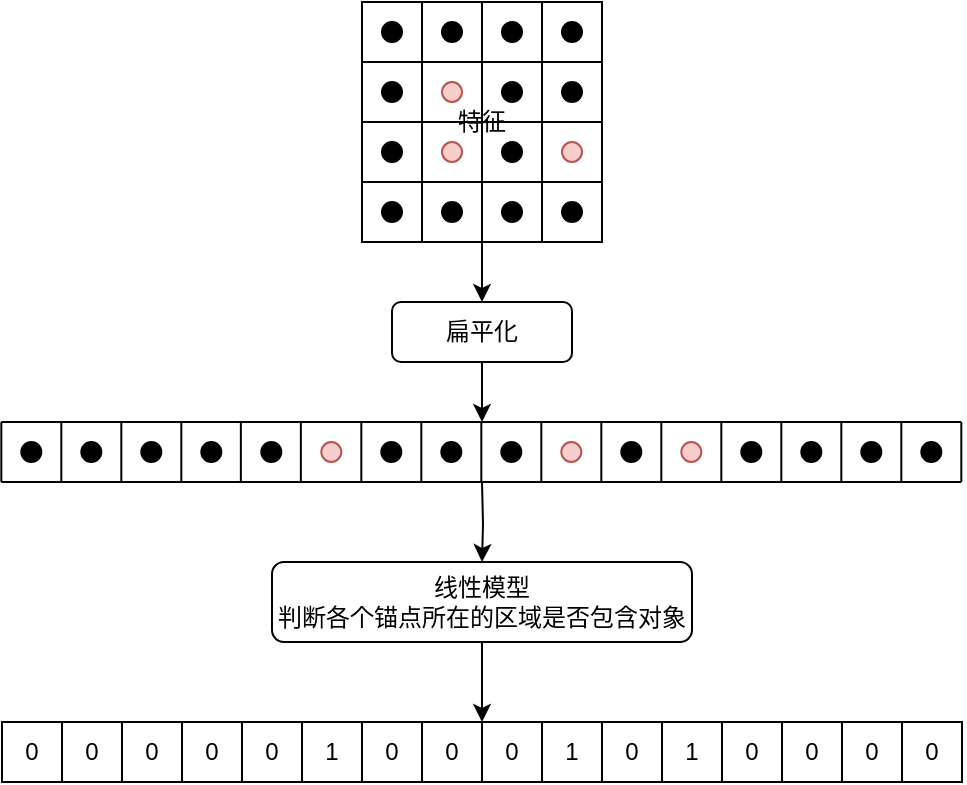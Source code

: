 <mxfile version="13.6.2" type="device"><diagram id="sna1dgevB8x1cfBZE8Zx" name="Page-1"><mxGraphModel dx="1185" dy="653" grid="1" gridSize="10" guides="1" tooltips="1" connect="1" arrows="1" fold="1" page="1" pageScale="1" pageWidth="827" pageHeight="1169" math="0" shadow="0"><root><mxCell id="0"/><mxCell id="1" parent="0"/><mxCell id="Fu-6GH_Ip6cILRxB5Xvl-126" style="edgeStyle=orthogonalEdgeStyle;rounded=0;orthogonalLoop=1;jettySize=auto;html=1;exitX=0.5;exitY=1;exitDx=0;exitDy=0;entryX=0.5;entryY=0;entryDx=0;entryDy=0;" edge="1" parent="1" source="Fu-6GH_Ip6cILRxB5Xvl-2" target="Fu-6GH_Ip6cILRxB5Xvl-121"><mxGeometry relative="1" as="geometry"/></mxCell><mxCell id="Fu-6GH_Ip6cILRxB5Xvl-2" value="特征" style="rounded=0;whiteSpace=wrap;html=1;" vertex="1" parent="1"><mxGeometry x="210" y="50" width="120" height="120" as="geometry"/></mxCell><mxCell id="Fu-6GH_Ip6cILRxB5Xvl-3" value="" style="endArrow=none;html=1;exitX=0;exitY=0.25;exitDx=0;exitDy=0;entryX=1;entryY=0.25;entryDx=0;entryDy=0;" edge="1" parent="1" source="Fu-6GH_Ip6cILRxB5Xvl-2" target="Fu-6GH_Ip6cILRxB5Xvl-2"><mxGeometry width="50" height="50" relative="1" as="geometry"><mxPoint x="210" y="270" as="sourcePoint"/><mxPoint x="260" y="220" as="targetPoint"/></mxGeometry></mxCell><mxCell id="Fu-6GH_Ip6cILRxB5Xvl-4" value="" style="endArrow=none;html=1;exitX=0;exitY=0.5;exitDx=0;exitDy=0;entryX=1;entryY=0.5;entryDx=0;entryDy=0;" edge="1" parent="1" source="Fu-6GH_Ip6cILRxB5Xvl-2" target="Fu-6GH_Ip6cILRxB5Xvl-2"><mxGeometry width="50" height="50" relative="1" as="geometry"><mxPoint x="220" y="90" as="sourcePoint"/><mxPoint x="340" y="90" as="targetPoint"/></mxGeometry></mxCell><mxCell id="Fu-6GH_Ip6cILRxB5Xvl-5" value="" style="endArrow=none;html=1;exitX=0;exitY=0.75;exitDx=0;exitDy=0;entryX=1;entryY=0.75;entryDx=0;entryDy=0;" edge="1" parent="1" source="Fu-6GH_Ip6cILRxB5Xvl-2" target="Fu-6GH_Ip6cILRxB5Xvl-2"><mxGeometry width="50" height="50" relative="1" as="geometry"><mxPoint x="230" y="100" as="sourcePoint"/><mxPoint x="350" y="100" as="targetPoint"/></mxGeometry></mxCell><mxCell id="Fu-6GH_Ip6cILRxB5Xvl-6" value="" style="endArrow=none;html=1;exitX=0.25;exitY=1;exitDx=0;exitDy=0;entryX=0.25;entryY=0;entryDx=0;entryDy=0;" edge="1" parent="1" source="Fu-6GH_Ip6cILRxB5Xvl-2" target="Fu-6GH_Ip6cILRxB5Xvl-2"><mxGeometry width="50" height="50" relative="1" as="geometry"><mxPoint x="220" y="150" as="sourcePoint"/><mxPoint x="340" y="150" as="targetPoint"/></mxGeometry></mxCell><mxCell id="Fu-6GH_Ip6cILRxB5Xvl-7" value="" style="endArrow=none;html=1;exitX=0.5;exitY=1;exitDx=0;exitDy=0;entryX=0.5;entryY=0;entryDx=0;entryDy=0;" edge="1" parent="1" source="Fu-6GH_Ip6cILRxB5Xvl-2" target="Fu-6GH_Ip6cILRxB5Xvl-2"><mxGeometry width="50" height="50" relative="1" as="geometry"><mxPoint x="250" y="180" as="sourcePoint"/><mxPoint x="250" y="60" as="targetPoint"/></mxGeometry></mxCell><mxCell id="Fu-6GH_Ip6cILRxB5Xvl-8" value="" style="endArrow=none;html=1;exitX=0.75;exitY=1;exitDx=0;exitDy=0;entryX=0.75;entryY=0;entryDx=0;entryDy=0;" edge="1" parent="1" source="Fu-6GH_Ip6cILRxB5Xvl-2" target="Fu-6GH_Ip6cILRxB5Xvl-2"><mxGeometry width="50" height="50" relative="1" as="geometry"><mxPoint x="280" y="180" as="sourcePoint"/><mxPoint x="280" y="60" as="targetPoint"/></mxGeometry></mxCell><mxCell id="Fu-6GH_Ip6cILRxB5Xvl-10" value="" style="ellipse;whiteSpace=wrap;html=1;aspect=fixed;align=center;fillColor=#000000;" vertex="1" parent="1"><mxGeometry x="220" y="60" width="10" height="10" as="geometry"/></mxCell><mxCell id="Fu-6GH_Ip6cILRxB5Xvl-11" value="" style="ellipse;whiteSpace=wrap;html=1;aspect=fixed;align=center;fillColor=#000000;" vertex="1" parent="1"><mxGeometry x="250" y="60" width="10" height="10" as="geometry"/></mxCell><mxCell id="Fu-6GH_Ip6cILRxB5Xvl-12" value="" style="ellipse;whiteSpace=wrap;html=1;aspect=fixed;align=center;fillColor=#000000;" vertex="1" parent="1"><mxGeometry x="280" y="60" width="10" height="10" as="geometry"/></mxCell><mxCell id="Fu-6GH_Ip6cILRxB5Xvl-13" value="" style="ellipse;whiteSpace=wrap;html=1;aspect=fixed;align=center;fillColor=#000000;" vertex="1" parent="1"><mxGeometry x="310" y="60" width="10" height="10" as="geometry"/></mxCell><mxCell id="Fu-6GH_Ip6cILRxB5Xvl-14" value="" style="ellipse;whiteSpace=wrap;html=1;aspect=fixed;align=center;fillColor=#000000;" vertex="1" parent="1"><mxGeometry x="220" y="90" width="10" height="10" as="geometry"/></mxCell><mxCell id="Fu-6GH_Ip6cILRxB5Xvl-15" value="" style="ellipse;whiteSpace=wrap;html=1;aspect=fixed;align=center;fillColor=#f8cecc;strokeColor=#b85450;" vertex="1" parent="1"><mxGeometry x="250" y="90" width="10" height="10" as="geometry"/></mxCell><mxCell id="Fu-6GH_Ip6cILRxB5Xvl-16" value="" style="ellipse;whiteSpace=wrap;html=1;aspect=fixed;align=center;fillColor=#000000;" vertex="1" parent="1"><mxGeometry x="280" y="90" width="10" height="10" as="geometry"/></mxCell><mxCell id="Fu-6GH_Ip6cILRxB5Xvl-17" value="" style="ellipse;whiteSpace=wrap;html=1;aspect=fixed;align=center;fillColor=#000000;" vertex="1" parent="1"><mxGeometry x="310" y="90" width="10" height="10" as="geometry"/></mxCell><mxCell id="Fu-6GH_Ip6cILRxB5Xvl-18" value="" style="ellipse;whiteSpace=wrap;html=1;aspect=fixed;align=center;fillColor=#000000;" vertex="1" parent="1"><mxGeometry x="220" y="120" width="10" height="10" as="geometry"/></mxCell><mxCell id="Fu-6GH_Ip6cILRxB5Xvl-19" value="" style="ellipse;whiteSpace=wrap;html=1;aspect=fixed;align=center;fillColor=#f8cecc;strokeColor=#b85450;" vertex="1" parent="1"><mxGeometry x="250" y="120" width="10" height="10" as="geometry"/></mxCell><mxCell id="Fu-6GH_Ip6cILRxB5Xvl-20" value="" style="ellipse;whiteSpace=wrap;html=1;aspect=fixed;align=center;fillColor=#000000;" vertex="1" parent="1"><mxGeometry x="280" y="120" width="10" height="10" as="geometry"/></mxCell><mxCell id="Fu-6GH_Ip6cILRxB5Xvl-21" value="" style="ellipse;whiteSpace=wrap;html=1;aspect=fixed;align=center;fillColor=#f8cecc;strokeColor=#b85450;" vertex="1" parent="1"><mxGeometry x="310" y="120" width="10" height="10" as="geometry"/></mxCell><mxCell id="Fu-6GH_Ip6cILRxB5Xvl-22" value="" style="ellipse;whiteSpace=wrap;html=1;aspect=fixed;align=center;fillColor=#000000;" vertex="1" parent="1"><mxGeometry x="220" y="150" width="10" height="10" as="geometry"/></mxCell><mxCell id="Fu-6GH_Ip6cILRxB5Xvl-23" value="" style="ellipse;whiteSpace=wrap;html=1;aspect=fixed;align=center;fillColor=#000000;" vertex="1" parent="1"><mxGeometry x="250" y="150" width="10" height="10" as="geometry"/></mxCell><mxCell id="Fu-6GH_Ip6cILRxB5Xvl-24" value="" style="ellipse;whiteSpace=wrap;html=1;aspect=fixed;align=center;fillColor=#000000;" vertex="1" parent="1"><mxGeometry x="280" y="150" width="10" height="10" as="geometry"/></mxCell><mxCell id="Fu-6GH_Ip6cILRxB5Xvl-25" value="" style="ellipse;whiteSpace=wrap;html=1;aspect=fixed;align=center;fillColor=#000000;" vertex="1" parent="1"><mxGeometry x="310" y="150" width="10" height="10" as="geometry"/></mxCell><mxCell id="Fu-6GH_Ip6cILRxB5Xvl-128" style="edgeStyle=orthogonalEdgeStyle;rounded=0;orthogonalLoop=1;jettySize=auto;html=1;entryX=0.5;entryY=0;entryDx=0;entryDy=0;" edge="1" parent="1" target="Fu-6GH_Ip6cILRxB5Xvl-26"><mxGeometry relative="1" as="geometry"><mxPoint x="270.047" y="290" as="targetPoint"/><mxPoint x="270" y="290" as="sourcePoint"/></mxGeometry></mxCell><mxCell id="Fu-6GH_Ip6cILRxB5Xvl-226" style="edgeStyle=orthogonalEdgeStyle;rounded=0;orthogonalLoop=1;jettySize=auto;html=1;exitX=0.5;exitY=1;exitDx=0;exitDy=0;entryX=0;entryY=0;entryDx=0;entryDy=0;" edge="1" parent="1" source="Fu-6GH_Ip6cILRxB5Xvl-26" target="Fu-6GH_Ip6cILRxB5Xvl-182"><mxGeometry relative="1" as="geometry"/></mxCell><mxCell id="Fu-6GH_Ip6cILRxB5Xvl-26" value="线性模型&lt;br&gt;判断各个锚点所在的区域是否包含对象" style="rounded=1;whiteSpace=wrap;html=1;align=center;" vertex="1" parent="1"><mxGeometry x="165" y="330" width="210" height="40" as="geometry"/></mxCell><mxCell id="Fu-6GH_Ip6cILRxB5Xvl-54" value="" style="endArrow=none;html=1;entryX=0.25;entryY=0;entryDx=0;entryDy=0;" edge="1" parent="1"><mxGeometry width="50" height="50" relative="1" as="geometry"><mxPoint x="59.66" y="290" as="sourcePoint"/><mxPoint x="59.66" y="260" as="targetPoint"/></mxGeometry></mxCell><mxCell id="Fu-6GH_Ip6cILRxB5Xvl-55" value="" style="endArrow=none;html=1;entryX=0.5;entryY=0;entryDx=0;entryDy=0;" edge="1" parent="1"><mxGeometry width="50" height="50" relative="1" as="geometry"><mxPoint x="89.66" y="290" as="sourcePoint"/><mxPoint x="89.66" y="260" as="targetPoint"/></mxGeometry></mxCell><mxCell id="Fu-6GH_Ip6cILRxB5Xvl-56" value="" style="endArrow=none;html=1;entryX=0.75;entryY=0;entryDx=0;entryDy=0;" edge="1" parent="1"><mxGeometry width="50" height="50" relative="1" as="geometry"><mxPoint x="119.66" y="290" as="sourcePoint"/><mxPoint x="119.66" y="260" as="targetPoint"/></mxGeometry></mxCell><mxCell id="Fu-6GH_Ip6cILRxB5Xvl-57" value="" style="ellipse;whiteSpace=wrap;html=1;aspect=fixed;align=center;fillColor=#000000;" vertex="1" parent="1"><mxGeometry x="39.66" y="270" width="10" height="10" as="geometry"/></mxCell><mxCell id="Fu-6GH_Ip6cILRxB5Xvl-58" value="" style="ellipse;whiteSpace=wrap;html=1;aspect=fixed;align=center;fillColor=#000000;" vertex="1" parent="1"><mxGeometry x="69.66" y="270" width="10" height="10" as="geometry"/></mxCell><mxCell id="Fu-6GH_Ip6cILRxB5Xvl-59" value="" style="ellipse;whiteSpace=wrap;html=1;aspect=fixed;align=center;fillColor=#000000;" vertex="1" parent="1"><mxGeometry x="99.66" y="270" width="10" height="10" as="geometry"/></mxCell><mxCell id="Fu-6GH_Ip6cILRxB5Xvl-60" value="" style="ellipse;whiteSpace=wrap;html=1;aspect=fixed;align=center;fillColor=#000000;" vertex="1" parent="1"><mxGeometry x="129.66" y="270" width="10" height="10" as="geometry"/></mxCell><mxCell id="Fu-6GH_Ip6cILRxB5Xvl-73" value="" style="endArrow=none;html=1;entryX=1;entryY=0.25;entryDx=0;entryDy=0;" edge="1" parent="1"><mxGeometry width="50" height="50" relative="1" as="geometry"><mxPoint x="29.66" y="260" as="sourcePoint"/><mxPoint x="269.66" y="260" as="targetPoint"/></mxGeometry></mxCell><mxCell id="Fu-6GH_Ip6cILRxB5Xvl-76" value="" style="ellipse;whiteSpace=wrap;html=1;aspect=fixed;align=center;fillColor=#000000;" vertex="1" parent="1"><mxGeometry x="159.66" y="270" width="10" height="10" as="geometry"/></mxCell><mxCell id="Fu-6GH_Ip6cILRxB5Xvl-77" value="" style="ellipse;whiteSpace=wrap;html=1;aspect=fixed;align=center;fillColor=#f8cecc;strokeColor=#b85450;" vertex="1" parent="1"><mxGeometry x="189.66" y="270" width="10" height="10" as="geometry"/></mxCell><mxCell id="Fu-6GH_Ip6cILRxB5Xvl-78" value="" style="ellipse;whiteSpace=wrap;html=1;aspect=fixed;align=center;fillColor=#000000;" vertex="1" parent="1"><mxGeometry x="219.66" y="270" width="10" height="10" as="geometry"/></mxCell><mxCell id="Fu-6GH_Ip6cILRxB5Xvl-79" value="" style="ellipse;whiteSpace=wrap;html=1;aspect=fixed;align=center;fillColor=#000000;" vertex="1" parent="1"><mxGeometry x="249.66" y="270" width="10" height="10" as="geometry"/></mxCell><mxCell id="Fu-6GH_Ip6cILRxB5Xvl-88" value="" style="endArrow=none;html=1;exitX=0;exitY=0.5;exitDx=0;exitDy=0;" edge="1" parent="1"><mxGeometry width="50" height="50" relative="1" as="geometry"><mxPoint x="269.66" y="260" as="sourcePoint"/><mxPoint x="509.66" y="260" as="targetPoint"/></mxGeometry></mxCell><mxCell id="Fu-6GH_Ip6cILRxB5Xvl-89" value="" style="endArrow=none;html=1;exitX=0;exitY=0.25;exitDx=0;exitDy=0;" edge="1" parent="1"><mxGeometry width="50" height="50" relative="1" as="geometry"><mxPoint x="29.66" y="290" as="sourcePoint"/><mxPoint x="509.66" y="290" as="targetPoint"/></mxGeometry></mxCell><mxCell id="Fu-6GH_Ip6cILRxB5Xvl-90" value="" style="ellipse;whiteSpace=wrap;html=1;aspect=fixed;align=center;fillColor=#000000;" vertex="1" parent="1"><mxGeometry x="279.66" y="270" width="10" height="10" as="geometry"/></mxCell><mxCell id="Fu-6GH_Ip6cILRxB5Xvl-91" value="" style="ellipse;whiteSpace=wrap;html=1;aspect=fixed;align=center;fillColor=#f8cecc;strokeColor=#b85450;" vertex="1" parent="1"><mxGeometry x="309.66" y="270" width="10" height="10" as="geometry"/></mxCell><mxCell id="Fu-6GH_Ip6cILRxB5Xvl-92" value="" style="ellipse;whiteSpace=wrap;html=1;aspect=fixed;align=center;fillColor=#000000;" vertex="1" parent="1"><mxGeometry x="339.66" y="270" width="10" height="10" as="geometry"/></mxCell><mxCell id="Fu-6GH_Ip6cILRxB5Xvl-93" value="" style="ellipse;whiteSpace=wrap;html=1;aspect=fixed;align=center;fillColor=#f8cecc;strokeColor=#b85450;" vertex="1" parent="1"><mxGeometry x="369.66" y="270" width="10" height="10" as="geometry"/></mxCell><mxCell id="Fu-6GH_Ip6cILRxB5Xvl-98" value="" style="ellipse;whiteSpace=wrap;html=1;aspect=fixed;align=center;fillColor=#000000;" vertex="1" parent="1"><mxGeometry x="399.66" y="270" width="10" height="10" as="geometry"/></mxCell><mxCell id="Fu-6GH_Ip6cILRxB5Xvl-99" value="" style="ellipse;whiteSpace=wrap;html=1;aspect=fixed;align=center;fillColor=#000000;" vertex="1" parent="1"><mxGeometry x="429.66" y="270" width="10" height="10" as="geometry"/></mxCell><mxCell id="Fu-6GH_Ip6cILRxB5Xvl-100" value="" style="ellipse;whiteSpace=wrap;html=1;aspect=fixed;align=center;fillColor=#000000;" vertex="1" parent="1"><mxGeometry x="459.66" y="270" width="10" height="10" as="geometry"/></mxCell><mxCell id="Fu-6GH_Ip6cILRxB5Xvl-101" value="" style="ellipse;whiteSpace=wrap;html=1;aspect=fixed;align=center;fillColor=#000000;" vertex="1" parent="1"><mxGeometry x="489.66" y="270" width="10" height="10" as="geometry"/></mxCell><mxCell id="Fu-6GH_Ip6cILRxB5Xvl-102" value="" style="endArrow=none;html=1;entryX=0.25;entryY=0;entryDx=0;entryDy=0;" edge="1" parent="1"><mxGeometry width="50" height="50" relative="1" as="geometry"><mxPoint x="29.66" y="290" as="sourcePoint"/><mxPoint x="29.66" y="260" as="targetPoint"/></mxGeometry></mxCell><mxCell id="Fu-6GH_Ip6cILRxB5Xvl-110" value="" style="endArrow=none;html=1;entryX=0.25;entryY=0;entryDx=0;entryDy=0;" edge="1" parent="1"><mxGeometry width="50" height="50" relative="1" as="geometry"><mxPoint x="149.43" y="290" as="sourcePoint"/><mxPoint x="149.43" y="260" as="targetPoint"/></mxGeometry></mxCell><mxCell id="Fu-6GH_Ip6cILRxB5Xvl-111" value="" style="endArrow=none;html=1;entryX=0.25;entryY=0;entryDx=0;entryDy=0;" edge="1" parent="1"><mxGeometry width="50" height="50" relative="1" as="geometry"><mxPoint x="179.43" y="290" as="sourcePoint"/><mxPoint x="179.43" y="260" as="targetPoint"/></mxGeometry></mxCell><mxCell id="Fu-6GH_Ip6cILRxB5Xvl-112" value="" style="endArrow=none;html=1;entryX=0.25;entryY=0;entryDx=0;entryDy=0;" edge="1" parent="1"><mxGeometry width="50" height="50" relative="1" as="geometry"><mxPoint x="209.66" y="290" as="sourcePoint"/><mxPoint x="209.66" y="260" as="targetPoint"/></mxGeometry></mxCell><mxCell id="Fu-6GH_Ip6cILRxB5Xvl-113" value="" style="endArrow=none;html=1;entryX=0.25;entryY=0;entryDx=0;entryDy=0;" edge="1" parent="1"><mxGeometry width="50" height="50" relative="1" as="geometry"><mxPoint x="239.66" y="290" as="sourcePoint"/><mxPoint x="239.66" y="260" as="targetPoint"/></mxGeometry></mxCell><mxCell id="Fu-6GH_Ip6cILRxB5Xvl-114" value="" style="endArrow=none;html=1;entryX=0.25;entryY=0;entryDx=0;entryDy=0;" edge="1" parent="1"><mxGeometry width="50" height="50" relative="1" as="geometry"><mxPoint x="269.66" y="290" as="sourcePoint"/><mxPoint x="269.66" y="260" as="targetPoint"/></mxGeometry></mxCell><mxCell id="Fu-6GH_Ip6cILRxB5Xvl-116" value="" style="endArrow=none;html=1;entryX=0.25;entryY=0;entryDx=0;entryDy=0;" edge="1" parent="1"><mxGeometry width="50" height="50" relative="1" as="geometry"><mxPoint x="299.66" y="290" as="sourcePoint"/><mxPoint x="299.66" y="260" as="targetPoint"/></mxGeometry></mxCell><mxCell id="Fu-6GH_Ip6cILRxB5Xvl-117" value="" style="endArrow=none;html=1;entryX=0.25;entryY=0;entryDx=0;entryDy=0;" edge="1" parent="1"><mxGeometry width="50" height="50" relative="1" as="geometry"><mxPoint x="329.66" y="290" as="sourcePoint"/><mxPoint x="329.66" y="260" as="targetPoint"/></mxGeometry></mxCell><mxCell id="Fu-6GH_Ip6cILRxB5Xvl-118" value="" style="endArrow=none;html=1;entryX=0.25;entryY=0;entryDx=0;entryDy=0;" edge="1" parent="1"><mxGeometry width="50" height="50" relative="1" as="geometry"><mxPoint x="359.66" y="290" as="sourcePoint"/><mxPoint x="359.66" y="260" as="targetPoint"/></mxGeometry></mxCell><mxCell id="Fu-6GH_Ip6cILRxB5Xvl-119" value="" style="endArrow=none;html=1;entryX=0.25;entryY=0;entryDx=0;entryDy=0;" edge="1" parent="1"><mxGeometry width="50" height="50" relative="1" as="geometry"><mxPoint x="389.66" y="290" as="sourcePoint"/><mxPoint x="389.66" y="260" as="targetPoint"/></mxGeometry></mxCell><mxCell id="Fu-6GH_Ip6cILRxB5Xvl-120" value="" style="endArrow=none;html=1;entryX=0.25;entryY=0;entryDx=0;entryDy=0;" edge="1" parent="1"><mxGeometry width="50" height="50" relative="1" as="geometry"><mxPoint x="419.66" y="290" as="sourcePoint"/><mxPoint x="419.66" y="260" as="targetPoint"/></mxGeometry></mxCell><mxCell id="Fu-6GH_Ip6cILRxB5Xvl-127" style="edgeStyle=orthogonalEdgeStyle;rounded=0;orthogonalLoop=1;jettySize=auto;html=1;exitX=0.5;exitY=1;exitDx=0;exitDy=0;" edge="1" parent="1" source="Fu-6GH_Ip6cILRxB5Xvl-121"><mxGeometry relative="1" as="geometry"><mxPoint x="270" y="260" as="targetPoint"/></mxGeometry></mxCell><mxCell id="Fu-6GH_Ip6cILRxB5Xvl-121" value="扁平化" style="rounded=1;whiteSpace=wrap;html=1;" vertex="1" parent="1"><mxGeometry x="225" y="200" width="90" height="30" as="geometry"/></mxCell><mxCell id="Fu-6GH_Ip6cILRxB5Xvl-123" value="" style="endArrow=none;html=1;entryX=0.25;entryY=0;entryDx=0;entryDy=0;" edge="1" parent="1"><mxGeometry width="50" height="50" relative="1" as="geometry"><mxPoint x="449.66" y="290" as="sourcePoint"/><mxPoint x="449.66" y="260" as="targetPoint"/></mxGeometry></mxCell><mxCell id="Fu-6GH_Ip6cILRxB5Xvl-124" value="" style="endArrow=none;html=1;entryX=0.25;entryY=0;entryDx=0;entryDy=0;" edge="1" parent="1"><mxGeometry width="50" height="50" relative="1" as="geometry"><mxPoint x="479.66" y="290" as="sourcePoint"/><mxPoint x="479.66" y="260" as="targetPoint"/></mxGeometry></mxCell><mxCell id="Fu-6GH_Ip6cILRxB5Xvl-125" value="" style="endArrow=none;html=1;entryX=0.25;entryY=0;entryDx=0;entryDy=0;" edge="1" parent="1"><mxGeometry width="50" height="50" relative="1" as="geometry"><mxPoint x="509.66" y="290" as="sourcePoint"/><mxPoint x="509.66" y="260" as="targetPoint"/></mxGeometry></mxCell><mxCell id="Fu-6GH_Ip6cILRxB5Xvl-165" value="0" style="rounded=0;whiteSpace=wrap;html=1;" vertex="1" parent="1"><mxGeometry x="30" y="410" width="30" height="30" as="geometry"/></mxCell><mxCell id="Fu-6GH_Ip6cILRxB5Xvl-167" value="0" style="rounded=0;whiteSpace=wrap;html=1;" vertex="1" parent="1"><mxGeometry x="60" y="410" width="30" height="30" as="geometry"/></mxCell><mxCell id="Fu-6GH_Ip6cILRxB5Xvl-168" value="0" style="rounded=0;whiteSpace=wrap;html=1;" vertex="1" parent="1"><mxGeometry x="90" y="410" width="30" height="30" as="geometry"/></mxCell><mxCell id="Fu-6GH_Ip6cILRxB5Xvl-169" value="0" style="rounded=0;whiteSpace=wrap;html=1;" vertex="1" parent="1"><mxGeometry x="120" y="410" width="30" height="30" as="geometry"/></mxCell><mxCell id="Fu-6GH_Ip6cILRxB5Xvl-174" value="0" style="rounded=0;whiteSpace=wrap;html=1;" vertex="1" parent="1"><mxGeometry x="150" y="410" width="30" height="30" as="geometry"/></mxCell><mxCell id="Fu-6GH_Ip6cILRxB5Xvl-175" value="1" style="rounded=0;whiteSpace=wrap;html=1;" vertex="1" parent="1"><mxGeometry x="180" y="410" width="30" height="30" as="geometry"/></mxCell><mxCell id="Fu-6GH_Ip6cILRxB5Xvl-176" value="0" style="rounded=0;whiteSpace=wrap;html=1;" vertex="1" parent="1"><mxGeometry x="210" y="410" width="30" height="30" as="geometry"/></mxCell><mxCell id="Fu-6GH_Ip6cILRxB5Xvl-177" value="0" style="rounded=0;whiteSpace=wrap;html=1;" vertex="1" parent="1"><mxGeometry x="240" y="410" width="30" height="30" as="geometry"/></mxCell><mxCell id="Fu-6GH_Ip6cILRxB5Xvl-182" value="0" style="rounded=0;whiteSpace=wrap;html=1;" vertex="1" parent="1"><mxGeometry x="270" y="410" width="30" height="30" as="geometry"/></mxCell><mxCell id="Fu-6GH_Ip6cILRxB5Xvl-183" value="1" style="rounded=0;whiteSpace=wrap;html=1;" vertex="1" parent="1"><mxGeometry x="300" y="410" width="30" height="30" as="geometry"/></mxCell><mxCell id="Fu-6GH_Ip6cILRxB5Xvl-184" value="0" style="rounded=0;whiteSpace=wrap;html=1;" vertex="1" parent="1"><mxGeometry x="330" y="410" width="30" height="30" as="geometry"/></mxCell><mxCell id="Fu-6GH_Ip6cILRxB5Xvl-185" value="1" style="rounded=0;whiteSpace=wrap;html=1;" vertex="1" parent="1"><mxGeometry x="360" y="410" width="30" height="30" as="geometry"/></mxCell><mxCell id="Fu-6GH_Ip6cILRxB5Xvl-190" value="0" style="rounded=0;whiteSpace=wrap;html=1;" vertex="1" parent="1"><mxGeometry x="390" y="410" width="30" height="30" as="geometry"/></mxCell><mxCell id="Fu-6GH_Ip6cILRxB5Xvl-191" value="0" style="rounded=0;whiteSpace=wrap;html=1;" vertex="1" parent="1"><mxGeometry x="420" y="410" width="30" height="30" as="geometry"/></mxCell><mxCell id="Fu-6GH_Ip6cILRxB5Xvl-192" value="0" style="rounded=0;whiteSpace=wrap;html=1;" vertex="1" parent="1"><mxGeometry x="450" y="410" width="30" height="30" as="geometry"/></mxCell><mxCell id="Fu-6GH_Ip6cILRxB5Xvl-193" value="0" style="rounded=0;whiteSpace=wrap;html=1;" vertex="1" parent="1"><mxGeometry x="480" y="410" width="30" height="30" as="geometry"/></mxCell></root></mxGraphModel></diagram></mxfile>